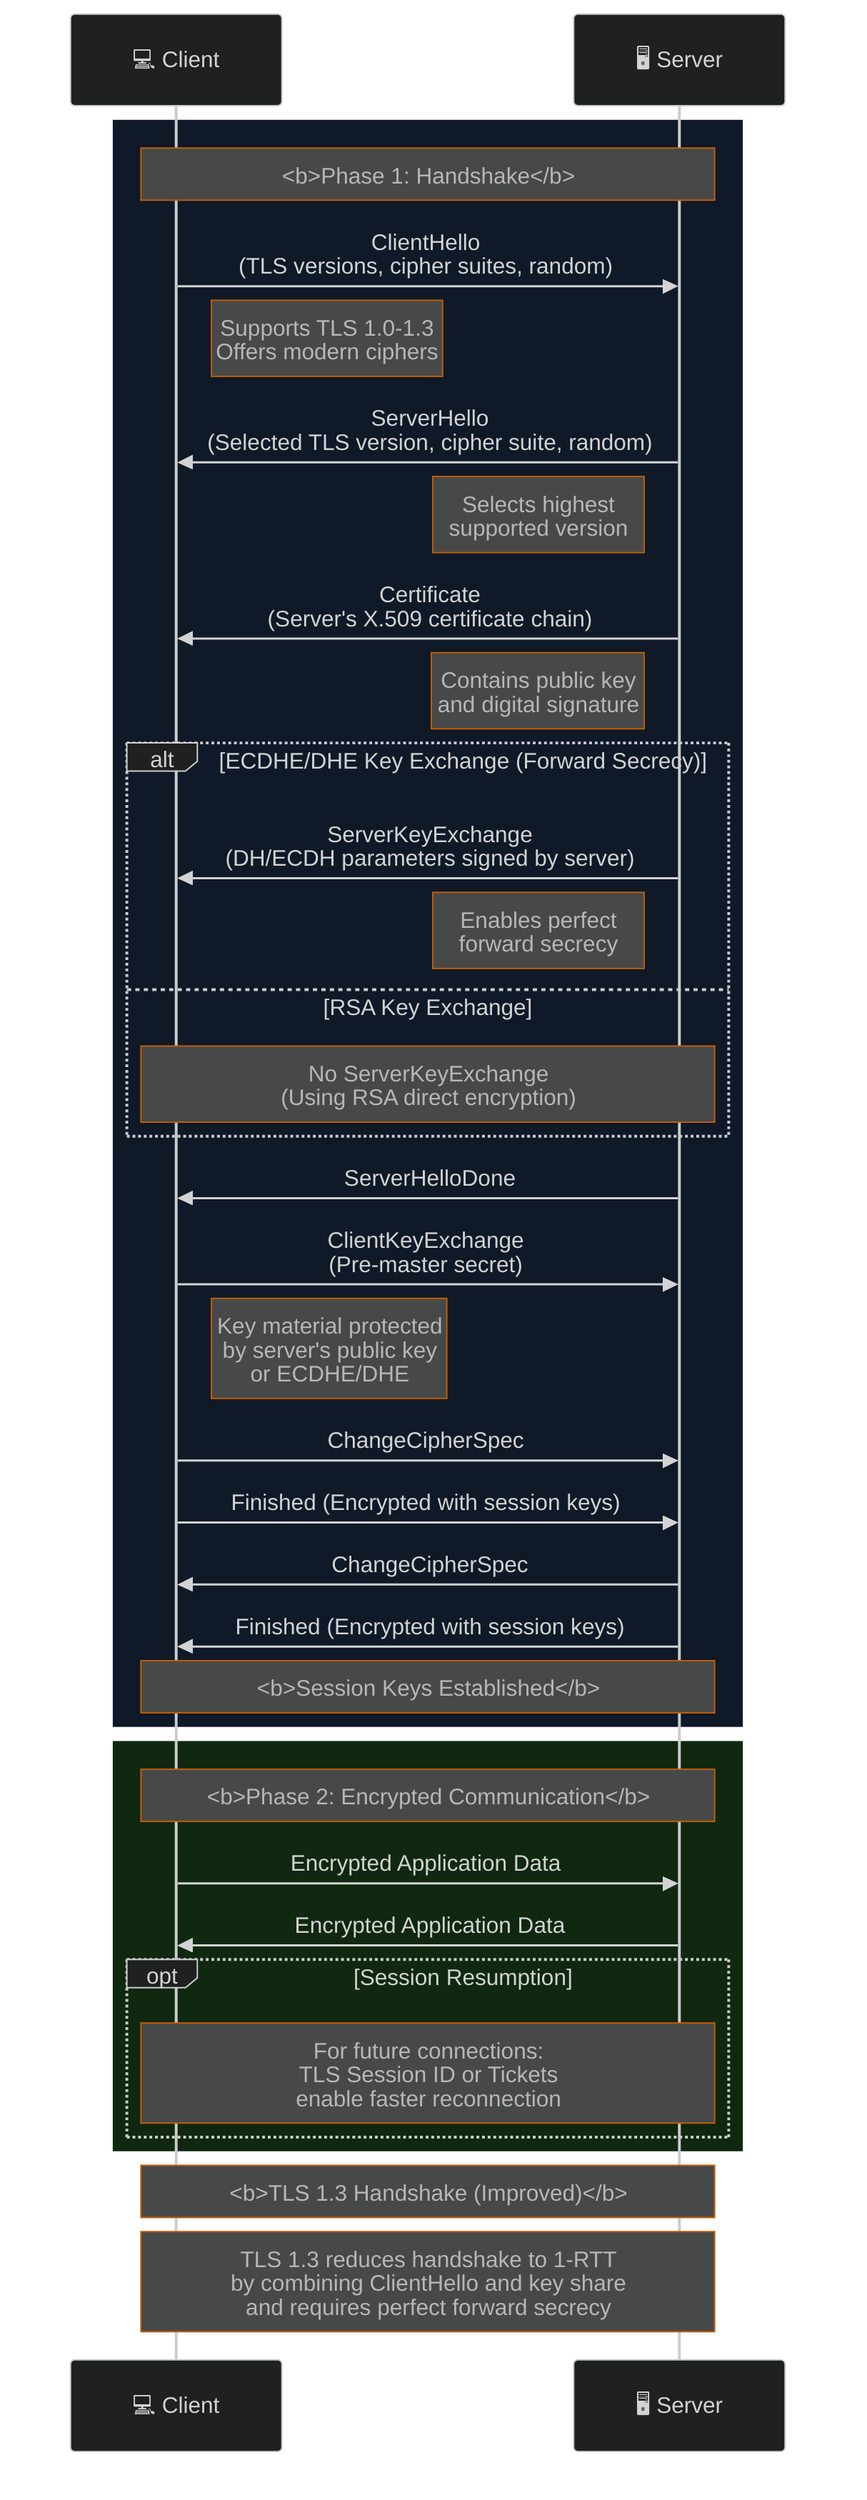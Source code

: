 %%{init: {'theme':'dark', 'themeVariables': { 
    'primaryColor': '#326CE5', 
    'primaryBorderColor': '#2857A4', 
    'primaryTextColor': '#fff',
    'secondaryColor': '#F58220', 
    'secondaryBorderColor': '#C25D06',
    'tertiaryColor': '#28A745', 
    'tertiaryBorderColor': '#176127',
    'lineColor': '#CCCCCC', 
    'textColor': '#CCCCCC',
    'background': '#282a36'
}}}%%

sequenceDiagram
    %% === TLS/SSL HANDSHAKE DIAGRAM ===
    %% Title: TLS/SSL Handshake and Secure Communication
    %% Description: Shows the TLS 1.2 handshake process and subsequent encrypted communication

    %% Component Definitions
    participant Client as 💻 Client
    participant Server as 🖥️ Server
    
    %% No custom styling for better compatibility
    
    %% Handshake Phase
    rect rgb(15,25,40)
    note over Client,Server: <b>Phase 1: Handshake</b>

    %% Initial Hello Messages
    Client->>Server: ClientHello<br/>(TLS versions, cipher suites, random)
    note right of Client: Supports TLS 1.0-1.3<br/>Offers modern ciphers
    Server->>Client: ServerHello<br/>(Selected TLS version, cipher suite, random)
    note left of Server: Selects highest<br/>supported version

    %% Certificate Exchange
    Server->>Client: Certificate<br/>(Server's X.509 certificate chain)
    note left of Server: Contains public key<br/>and digital signature
    
    %% Key Exchange
    alt ECDHE/DHE Key Exchange (Forward Secrecy)
        Server->>Client: ServerKeyExchange<br/>(DH/ECDH parameters signed by server)
        note left of Server: Enables perfect<br/>forward secrecy
    else RSA Key Exchange
        note over Client,Server: No ServerKeyExchange<br/>(Using RSA direct encryption)
    end
    
    Server->>Client: ServerHelloDone
    
    %% Client Response
    Client->>Server: ClientKeyExchange<br/>(Pre-master secret)
    note right of Client: Key material protected<br/>by server's public key<br/>or ECDHE/DHE
    
    %% Switch to Encrypted Communication
    Client->>Server: ChangeCipherSpec
    Client->>Server: Finished (Encrypted with session keys)
    Server->>Client: ChangeCipherSpec
    Server->>Client: Finished (Encrypted with session keys)
    
    note over Client,Server: <b>Session Keys Established</b>
    end
    
    %% Encrypted Communication Phase
    rect rgb(15,40,15)
    note over Client,Server: <b>Phase 2: Encrypted Communication</b>
    
    Client->>Server: Encrypted Application Data
    Server->>Client: Encrypted Application Data
    
    opt Session Resumption
        note over Client,Server: For future connections:<br/>TLS Session ID or Tickets<br/>enable faster reconnection
    end
    end
    
    %% TLS 1.3 Handshake (Optional)
    note over Client,Server: <b>TLS 1.3 Handshake (Improved)</b>
    note over Client,Server: TLS 1.3 reduces handshake to 1-RTT<br/>by combining ClientHello and key share<br/>and requires perfect forward secrecy